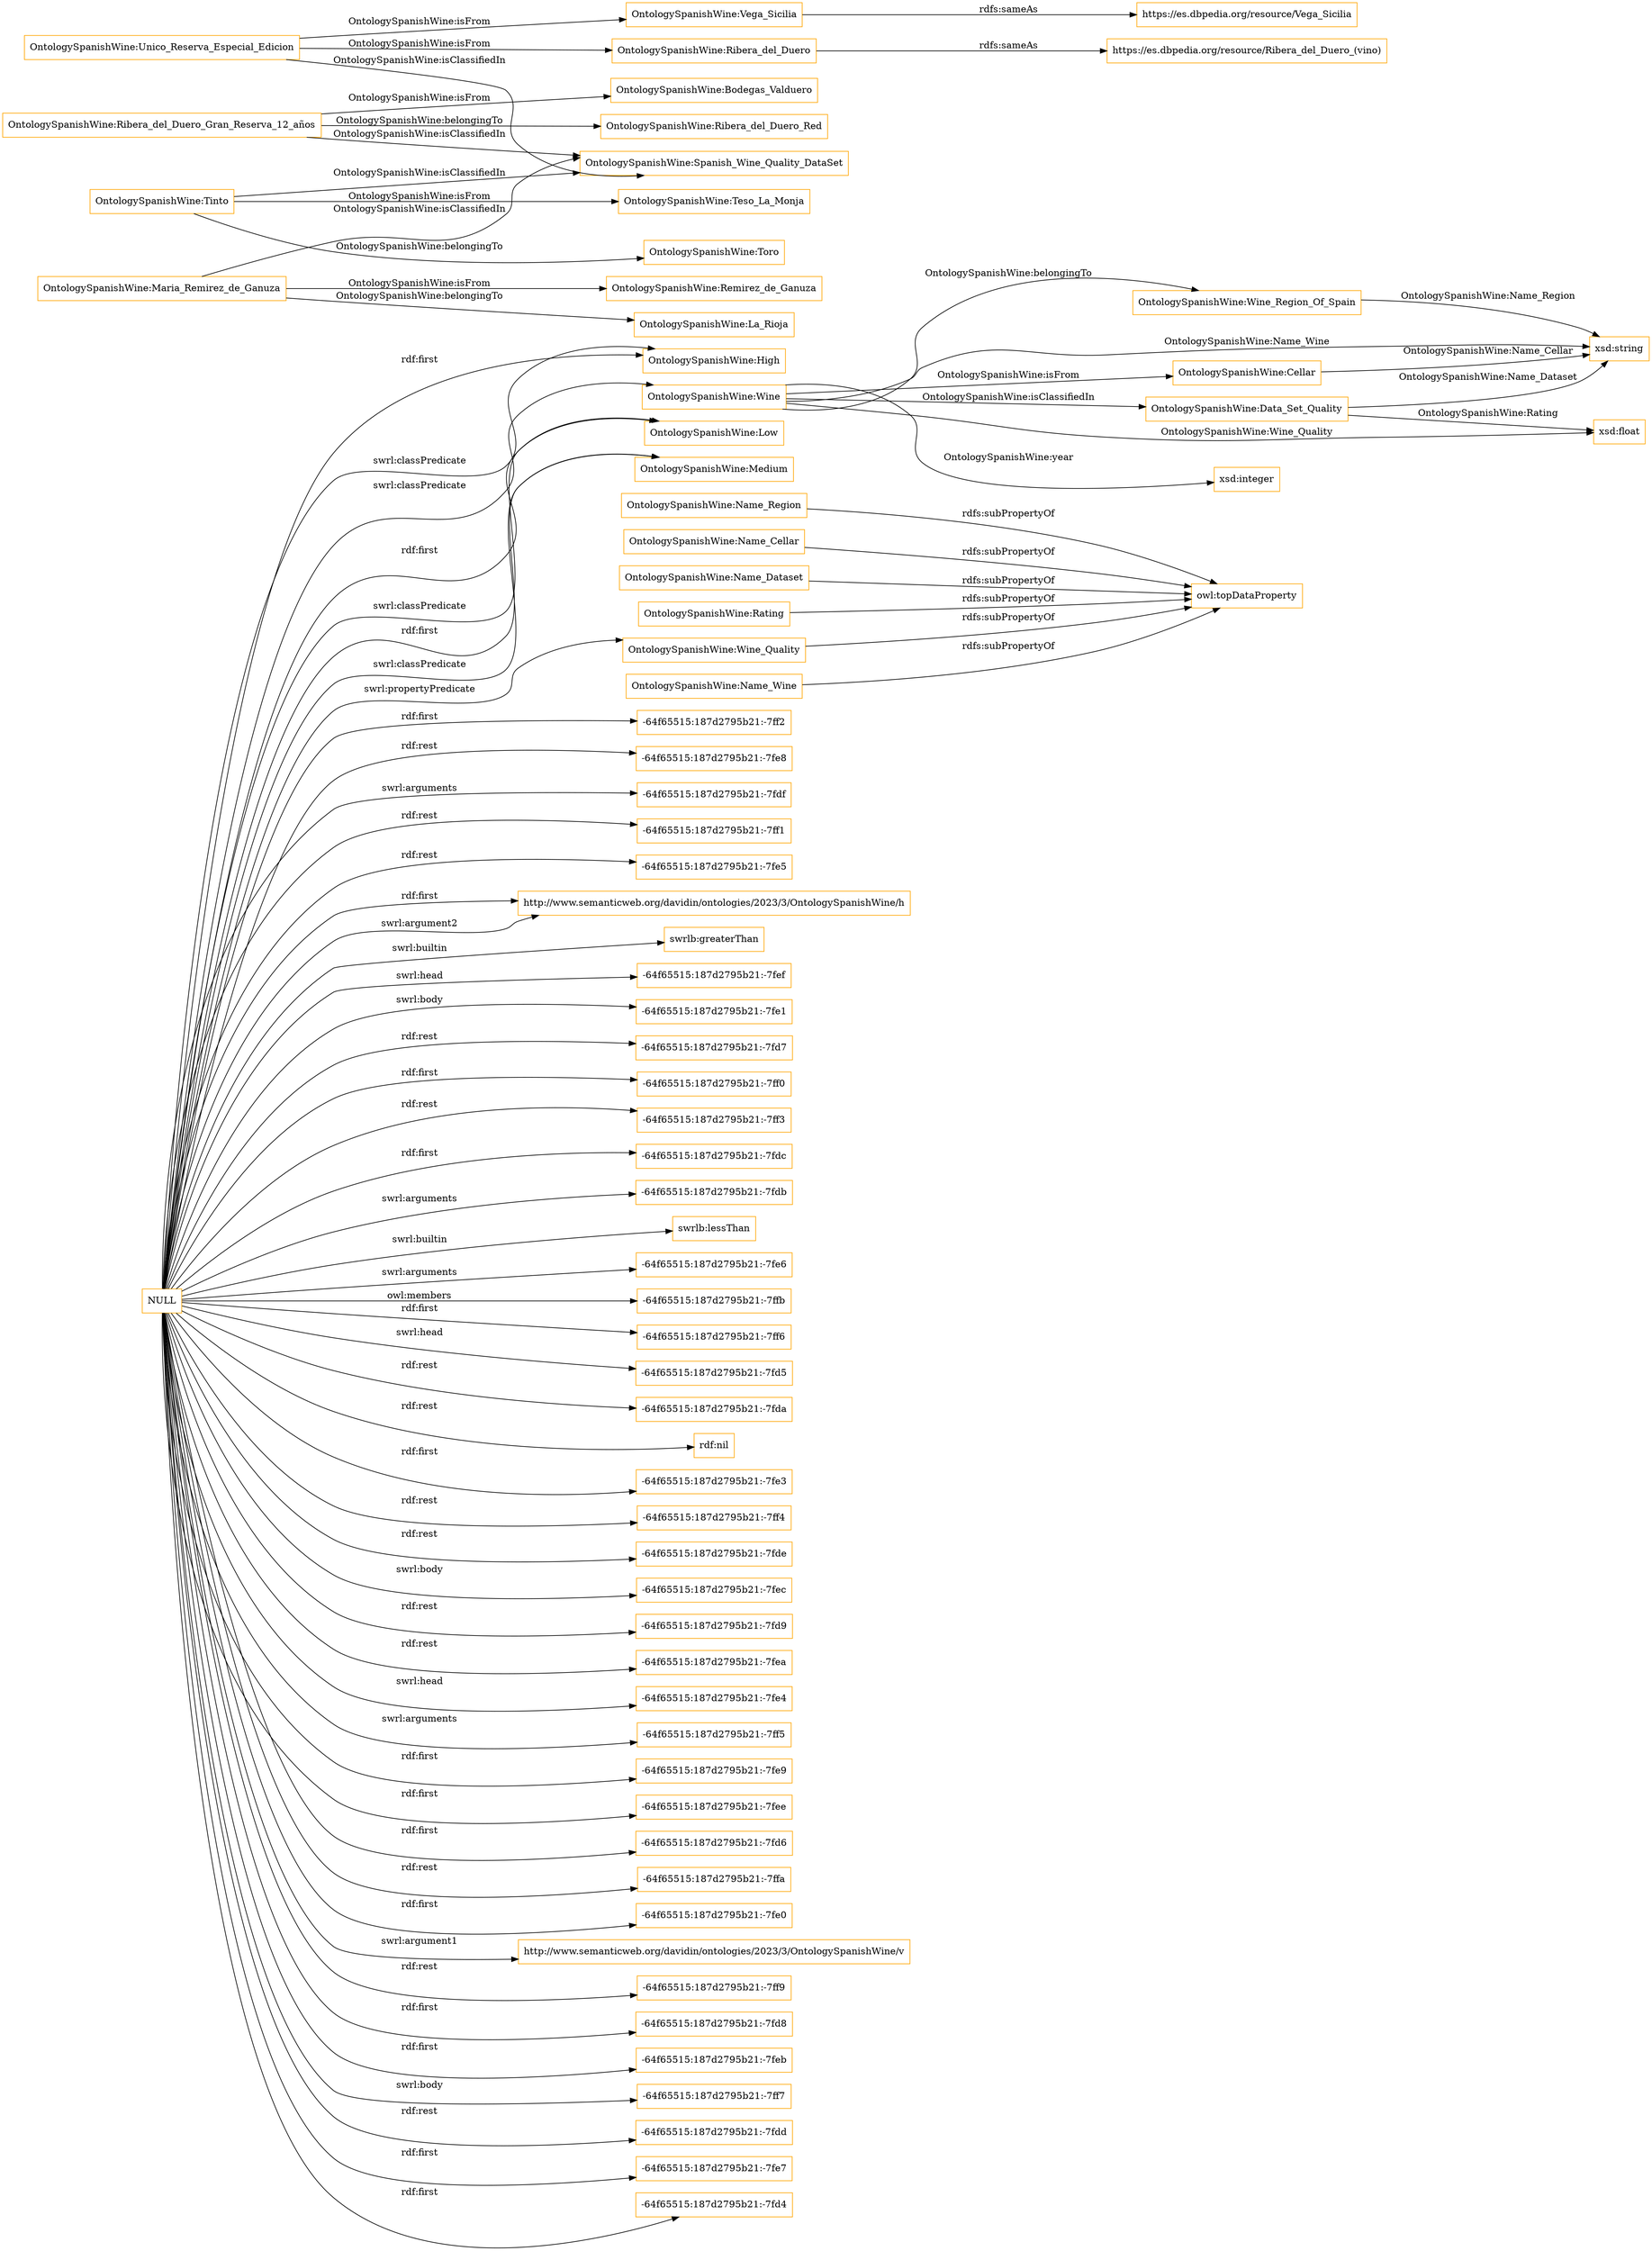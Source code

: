 digraph ar2dtool_diagram { 
rankdir=LR;
size="1501"
node [shape = rectangle, color="orange"]; "OntologySpanishWine:High" "OntologySpanishWine:Wine_Region_Of_Spain" "OntologySpanishWine:Wine" "OntologySpanishWine:Cellar" "OntologySpanishWine:Data_Set_Quality" "OntologySpanishWine:Low" "OntologySpanishWine:Medium" ; /*classes style*/
	"OntologySpanishWine:Name_Region" -> "owl:topDataProperty" [ label = "rdfs:subPropertyOf" ];
	"OntologySpanishWine:Name_Cellar" -> "owl:topDataProperty" [ label = "rdfs:subPropertyOf" ];
	"OntologySpanishWine:Name_Dataset" -> "owl:topDataProperty" [ label = "rdfs:subPropertyOf" ];
	"OntologySpanishWine:Rating" -> "owl:topDataProperty" [ label = "rdfs:subPropertyOf" ];
	"OntologySpanishWine:Wine_Quality" -> "owl:topDataProperty" [ label = "rdfs:subPropertyOf" ];
	"OntologySpanishWine:Unico_Reserva_Especial_Edicion" -> "OntologySpanishWine:Vega_Sicilia" [ label = "OntologySpanishWine:isFrom" ];
	"OntologySpanishWine:Unico_Reserva_Especial_Edicion" -> "OntologySpanishWine:Spanish_Wine_Quality_DataSet" [ label = "OntologySpanishWine:isClassifiedIn" ];
	"OntologySpanishWine:Unico_Reserva_Especial_Edicion" -> "OntologySpanishWine:Ribera_del_Duero" [ label = "OntologySpanishWine:isFrom" ];
	"OntologySpanishWine:Ribera_del_Duero_Gran_Reserva_12_años" -> "OntologySpanishWine:Bodegas_Valduero" [ label = "OntologySpanishWine:isFrom" ];
	"OntologySpanishWine:Ribera_del_Duero_Gran_Reserva_12_años" -> "OntologySpanishWine:Ribera_del_Duero_Red" [ label = "OntologySpanishWine:belongingTo" ];
	"OntologySpanishWine:Ribera_del_Duero_Gran_Reserva_12_años" -> "OntologySpanishWine:Spanish_Wine_Quality_DataSet" [ label = "OntologySpanishWine:isClassifiedIn" ];
	"OntologySpanishWine:Tinto" -> "OntologySpanishWine:Spanish_Wine_Quality_DataSet" [ label = "OntologySpanishWine:isClassifiedIn" ];
	"OntologySpanishWine:Tinto" -> "OntologySpanishWine:Teso_La_Monja" [ label = "OntologySpanishWine:isFrom" ];
	"OntologySpanishWine:Tinto" -> "OntologySpanishWine:Toro" [ label = "OntologySpanishWine:belongingTo" ];
	"OntologySpanishWine:Vega_Sicilia" -> "https://es.dbpedia.org/resource/Vega_Sicilia" [ label = "rdfs:sameAs" ];
	"OntologySpanishWine:Ribera_del_Duero" -> "https://es.dbpedia.org/resource/Ribera_del_Duero_(vino)" [ label = "rdfs:sameAs" ];
	"NULL" -> "-64f65515:187d2795b21:-7ff2" [ label = "rdf:first" ];
	"NULL" -> "-64f65515:187d2795b21:-7fe8" [ label = "rdf:rest" ];
	"NULL" -> "-64f65515:187d2795b21:-7fdf" [ label = "swrl:arguments" ];
	"NULL" -> "-64f65515:187d2795b21:-7ff1" [ label = "rdf:rest" ];
	"NULL" -> "-64f65515:187d2795b21:-7fe5" [ label = "rdf:rest" ];
	"NULL" -> "http://www.semanticweb.org/davidin/ontologies/2023/3/OntologySpanishWine/h" [ label = "rdf:first" ];
	"NULL" -> "OntologySpanishWine:Low" [ label = "rdf:first" ];
	"NULL" -> "swrlb:greaterThan" [ label = "swrl:builtin" ];
	"NULL" -> "-64f65515:187d2795b21:-7fef" [ label = "swrl:head" ];
	"NULL" -> "-64f65515:187d2795b21:-7fe1" [ label = "swrl:body" ];
	"NULL" -> "-64f65515:187d2795b21:-7fd7" [ label = "rdf:rest" ];
	"NULL" -> "-64f65515:187d2795b21:-7ff0" [ label = "rdf:first" ];
	"NULL" -> "-64f65515:187d2795b21:-7ff3" [ label = "rdf:rest" ];
	"NULL" -> "-64f65515:187d2795b21:-7fdc" [ label = "rdf:first" ];
	"NULL" -> "-64f65515:187d2795b21:-7fdb" [ label = "swrl:arguments" ];
	"NULL" -> "swrlb:lessThan" [ label = "swrl:builtin" ];
	"NULL" -> "-64f65515:187d2795b21:-7fe6" [ label = "swrl:arguments" ];
	"NULL" -> "-64f65515:187d2795b21:-7ffb" [ label = "owl:members" ];
	"NULL" -> "-64f65515:187d2795b21:-7ff6" [ label = "rdf:first" ];
	"NULL" -> "-64f65515:187d2795b21:-7fd5" [ label = "swrl:head" ];
	"NULL" -> "-64f65515:187d2795b21:-7fda" [ label = "rdf:rest" ];
	"NULL" -> "rdf:nil" [ label = "rdf:rest" ];
	"NULL" -> "-64f65515:187d2795b21:-7fe3" [ label = "rdf:first" ];
	"NULL" -> "-64f65515:187d2795b21:-7ff4" [ label = "rdf:rest" ];
	"NULL" -> "OntologySpanishWine:Medium" [ label = "rdf:first" ];
	"NULL" -> "-64f65515:187d2795b21:-7fde" [ label = "rdf:rest" ];
	"NULL" -> "-64f65515:187d2795b21:-7fec" [ label = "swrl:body" ];
	"NULL" -> "-64f65515:187d2795b21:-7fd9" [ label = "rdf:rest" ];
	"NULL" -> "-64f65515:187d2795b21:-7fea" [ label = "rdf:rest" ];
	"NULL" -> "OntologySpanishWine:High" [ label = "rdf:first" ];
	"NULL" -> "-64f65515:187d2795b21:-7fe4" [ label = "swrl:head" ];
	"NULL" -> "-64f65515:187d2795b21:-7ff5" [ label = "swrl:arguments" ];
	"NULL" -> "-64f65515:187d2795b21:-7fe9" [ label = "rdf:first" ];
	"NULL" -> "-64f65515:187d2795b21:-7fee" [ label = "rdf:first" ];
	"NULL" -> "-64f65515:187d2795b21:-7fd6" [ label = "rdf:first" ];
	"NULL" -> "OntologySpanishWine:Medium" [ label = "swrl:classPredicate" ];
	"NULL" -> "-64f65515:187d2795b21:-7ffa" [ label = "rdf:rest" ];
	"NULL" -> "-64f65515:187d2795b21:-7fe0" [ label = "rdf:first" ];
	"NULL" -> "http://www.semanticweb.org/davidin/ontologies/2023/3/OntologySpanishWine/v" [ label = "swrl:argument1" ];
	"NULL" -> "-64f65515:187d2795b21:-7ff9" [ label = "rdf:rest" ];
	"NULL" -> "-64f65515:187d2795b21:-7fd8" [ label = "rdf:first" ];
	"NULL" -> "-64f65515:187d2795b21:-7feb" [ label = "rdf:first" ];
	"NULL" -> "http://www.semanticweb.org/davidin/ontologies/2023/3/OntologySpanishWine/h" [ label = "swrl:argument2" ];
	"NULL" -> "OntologySpanishWine:High" [ label = "swrl:classPredicate" ];
	"NULL" -> "-64f65515:187d2795b21:-7ff7" [ label = "swrl:body" ];
	"NULL" -> "OntologySpanishWine:Wine" [ label = "swrl:classPredicate" ];
	"NULL" -> "OntologySpanishWine:Low" [ label = "swrl:classPredicate" ];
	"NULL" -> "OntologySpanishWine:Wine_Quality" [ label = "swrl:propertyPredicate" ];
	"NULL" -> "-64f65515:187d2795b21:-7fdd" [ label = "rdf:rest" ];
	"NULL" -> "-64f65515:187d2795b21:-7fe7" [ label = "rdf:first" ];
	"NULL" -> "-64f65515:187d2795b21:-7fd4" [ label = "rdf:first" ];
	"OntologySpanishWine:Maria_Remirez_de_Ganuza" -> "OntologySpanishWine:La_Rioja" [ label = "OntologySpanishWine:belongingTo" ];
	"OntologySpanishWine:Maria_Remirez_de_Ganuza" -> "OntologySpanishWine:Remirez_de_Ganuza" [ label = "OntologySpanishWine:isFrom" ];
	"OntologySpanishWine:Maria_Remirez_de_Ganuza" -> "OntologySpanishWine:Spanish_Wine_Quality_DataSet" [ label = "OntologySpanishWine:isClassifiedIn" ];
	"OntologySpanishWine:Name_Wine" -> "owl:topDataProperty" [ label = "rdfs:subPropertyOf" ];
	"OntologySpanishWine:Wine" -> "OntologySpanishWine:Wine_Region_Of_Spain" [ label = "OntologySpanishWine:belongingTo" ];
	"OntologySpanishWine:Wine" -> "OntologySpanishWine:Data_Set_Quality" [ label = "OntologySpanishWine:isClassifiedIn" ];
	"OntologySpanishWine:Wine_Region_Of_Spain" -> "xsd:string" [ label = "OntologySpanishWine:Name_Region" ];
	"OntologySpanishWine:Wine" -> "OntologySpanishWine:Cellar" [ label = "OntologySpanishWine:isFrom" ];
	"OntologySpanishWine:Data_Set_Quality" -> "xsd:float" [ label = "OntologySpanishWine:Rating" ];
	"OntologySpanishWine:Wine" -> "xsd:string" [ label = "OntologySpanishWine:Name_Wine" ];
	"OntologySpanishWine:Wine" -> "xsd:integer" [ label = "OntologySpanishWine:year" ];
	"OntologySpanishWine:Data_Set_Quality" -> "xsd:string" [ label = "OntologySpanishWine:Name_Dataset" ];
	"OntologySpanishWine:Cellar" -> "xsd:string" [ label = "OntologySpanishWine:Name_Cellar" ];
	"OntologySpanishWine:Wine" -> "xsd:float" [ label = "OntologySpanishWine:Wine_Quality" ];

}
